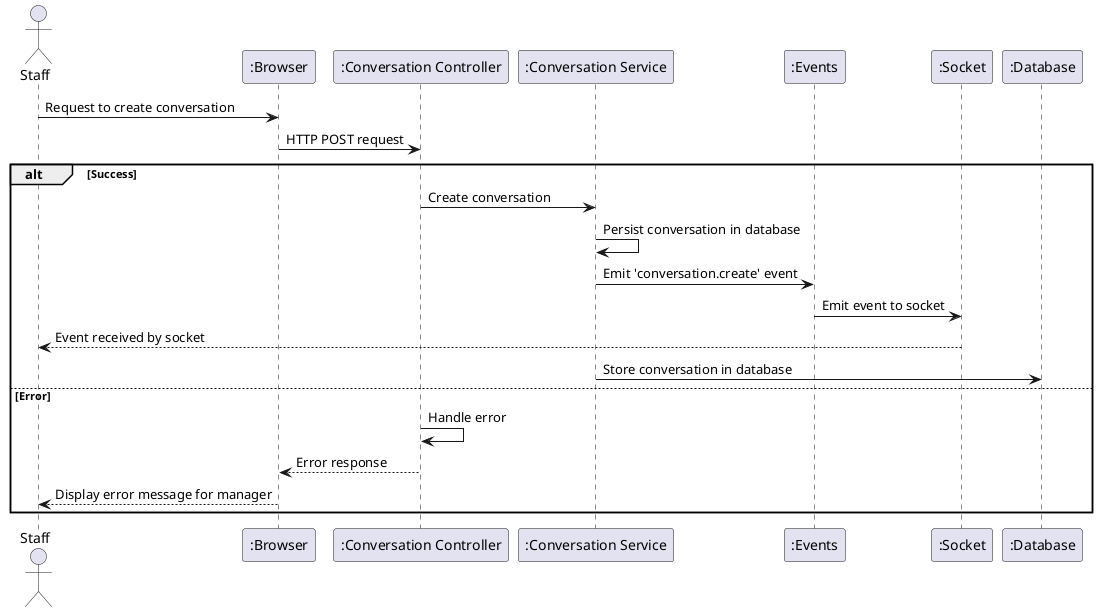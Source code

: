 @startuml

actor Staff as user
participant ":Browser" as a
participant ":Conversation Controller" as b
participant ":Conversation Service" as c
participant ":Events" as d
participant ":Socket" as e
participant ":Database" as f

user -> a: Request to create conversation
a -> b: HTTP POST request
alt Success
    b -> c: Create conversation
    c -> c: Persist conversation in database
    c -> d: Emit 'conversation.create' event
    d -> e: Emit event to socket
    e --> user: Event received by socket
    c -> f: Store conversation in database
else Error
    b -> b: Handle error
    b --> a: Error response
    a --> user: Display error message for manager
end
@enduml
